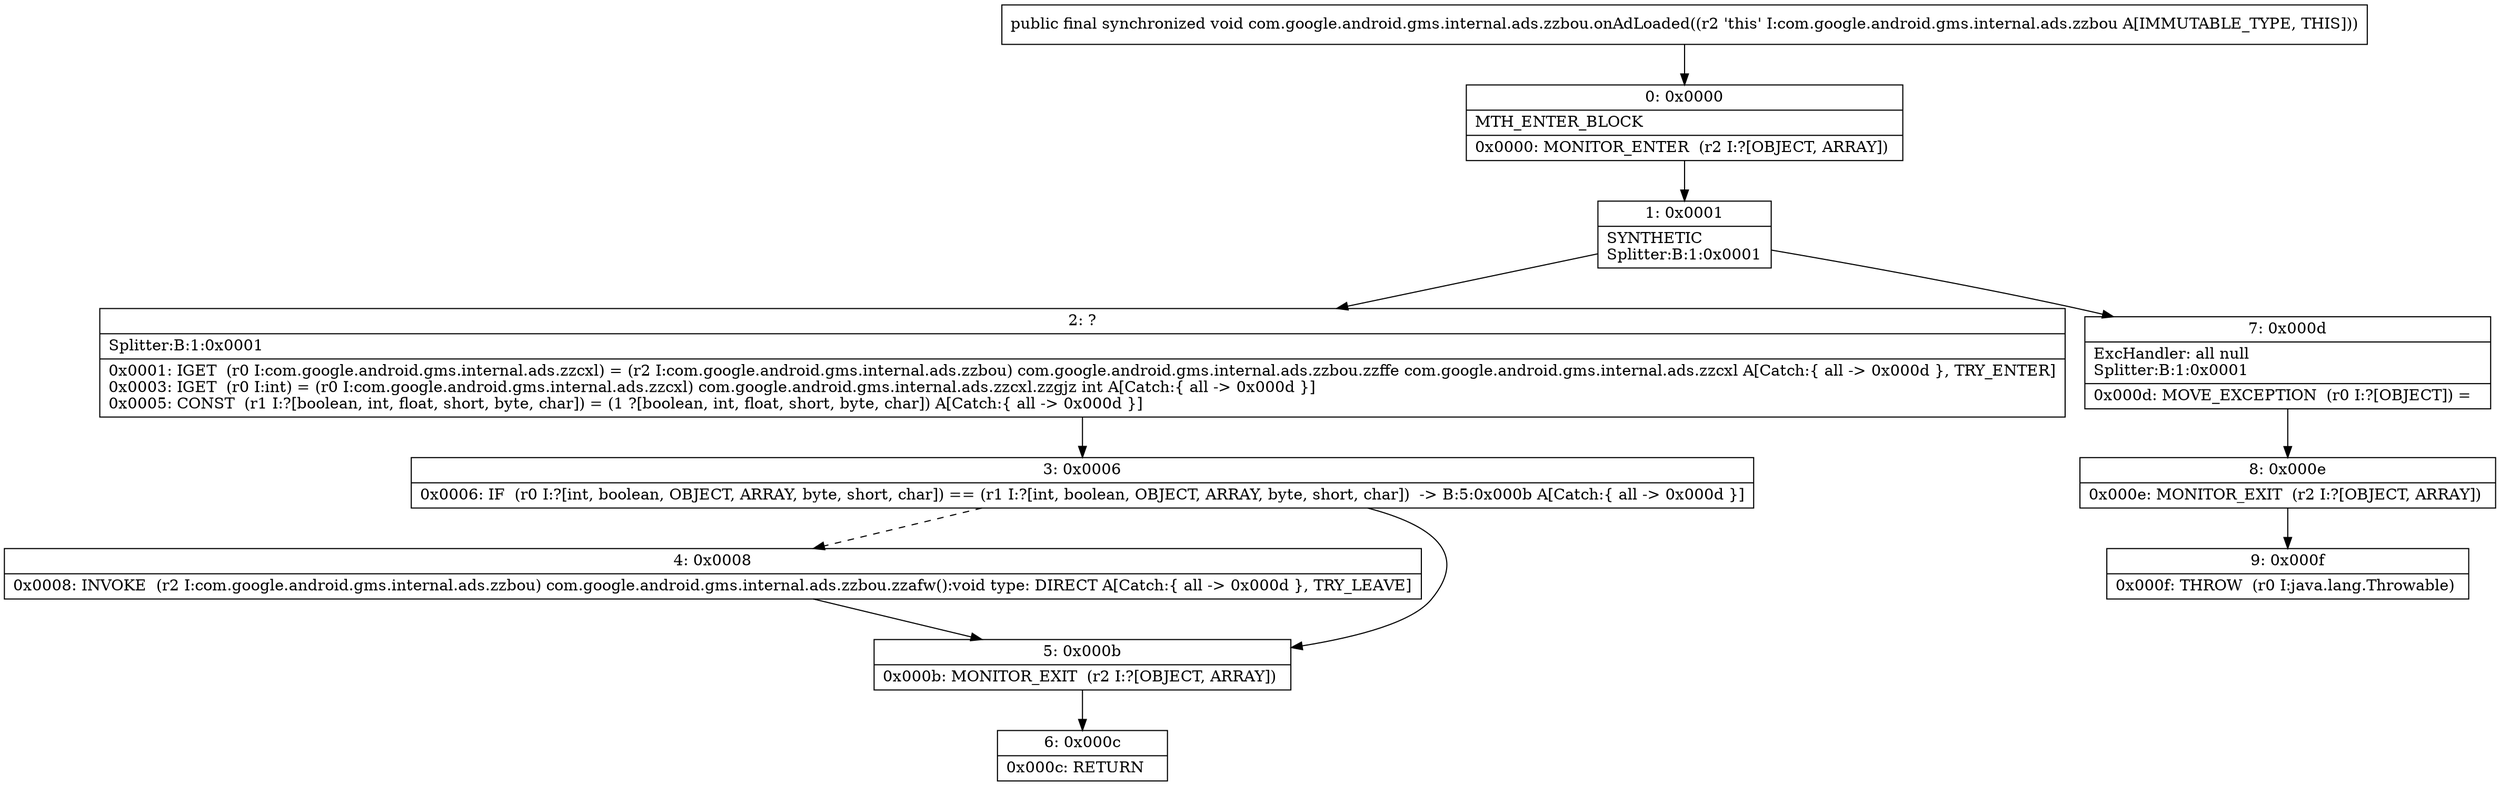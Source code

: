 digraph "CFG forcom.google.android.gms.internal.ads.zzbou.onAdLoaded()V" {
Node_0 [shape=record,label="{0\:\ 0x0000|MTH_ENTER_BLOCK\l|0x0000: MONITOR_ENTER  (r2 I:?[OBJECT, ARRAY]) \l}"];
Node_1 [shape=record,label="{1\:\ 0x0001|SYNTHETIC\lSplitter:B:1:0x0001\l}"];
Node_2 [shape=record,label="{2\:\ ?|Splitter:B:1:0x0001\l|0x0001: IGET  (r0 I:com.google.android.gms.internal.ads.zzcxl) = (r2 I:com.google.android.gms.internal.ads.zzbou) com.google.android.gms.internal.ads.zzbou.zzffe com.google.android.gms.internal.ads.zzcxl A[Catch:\{ all \-\> 0x000d \}, TRY_ENTER]\l0x0003: IGET  (r0 I:int) = (r0 I:com.google.android.gms.internal.ads.zzcxl) com.google.android.gms.internal.ads.zzcxl.zzgjz int A[Catch:\{ all \-\> 0x000d \}]\l0x0005: CONST  (r1 I:?[boolean, int, float, short, byte, char]) = (1 ?[boolean, int, float, short, byte, char]) A[Catch:\{ all \-\> 0x000d \}]\l}"];
Node_3 [shape=record,label="{3\:\ 0x0006|0x0006: IF  (r0 I:?[int, boolean, OBJECT, ARRAY, byte, short, char]) == (r1 I:?[int, boolean, OBJECT, ARRAY, byte, short, char])  \-\> B:5:0x000b A[Catch:\{ all \-\> 0x000d \}]\l}"];
Node_4 [shape=record,label="{4\:\ 0x0008|0x0008: INVOKE  (r2 I:com.google.android.gms.internal.ads.zzbou) com.google.android.gms.internal.ads.zzbou.zzafw():void type: DIRECT A[Catch:\{ all \-\> 0x000d \}, TRY_LEAVE]\l}"];
Node_5 [shape=record,label="{5\:\ 0x000b|0x000b: MONITOR_EXIT  (r2 I:?[OBJECT, ARRAY]) \l}"];
Node_6 [shape=record,label="{6\:\ 0x000c|0x000c: RETURN   \l}"];
Node_7 [shape=record,label="{7\:\ 0x000d|ExcHandler: all null\lSplitter:B:1:0x0001\l|0x000d: MOVE_EXCEPTION  (r0 I:?[OBJECT]) =  \l}"];
Node_8 [shape=record,label="{8\:\ 0x000e|0x000e: MONITOR_EXIT  (r2 I:?[OBJECT, ARRAY]) \l}"];
Node_9 [shape=record,label="{9\:\ 0x000f|0x000f: THROW  (r0 I:java.lang.Throwable) \l}"];
MethodNode[shape=record,label="{public final synchronized void com.google.android.gms.internal.ads.zzbou.onAdLoaded((r2 'this' I:com.google.android.gms.internal.ads.zzbou A[IMMUTABLE_TYPE, THIS])) }"];
MethodNode -> Node_0;
Node_0 -> Node_1;
Node_1 -> Node_2;
Node_1 -> Node_7;
Node_2 -> Node_3;
Node_3 -> Node_4[style=dashed];
Node_3 -> Node_5;
Node_4 -> Node_5;
Node_5 -> Node_6;
Node_7 -> Node_8;
Node_8 -> Node_9;
}


